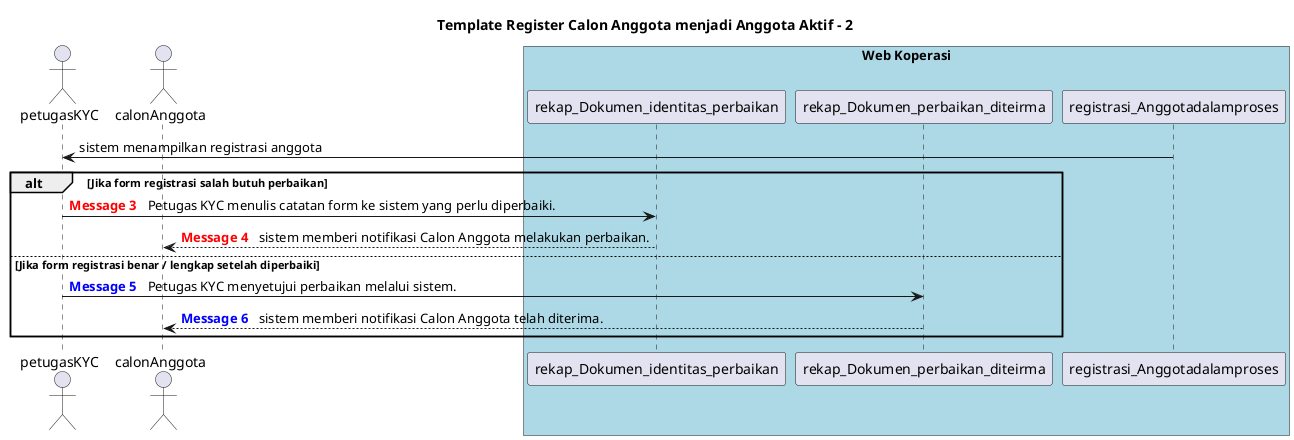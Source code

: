 @startuml register2
title Template Register Calon Anggota menjadi Anggota Aktif - 2

actor petugasKYC
actor calonAnggota

box "Web Koperasi" #LightBlue
participant rekap_Dokumen_identitas_perbaikan
participant rekap_Dokumen_perbaikan_diteirma
participant registrasi_Anggotadalamproses
end box


registrasi_Anggotadalamproses -> petugasKYC : sistem menampilkan registrasi anggota

' Jika form registrasi anggota dalam proses pengisian tidak lengkap, 
alt Jika form registrasi salah butuh perbaikan
    autonumber 3 "<b>[000]"
    autonumber resume "<font color=red><b>Message 0  "
    ' maka petugas KYC memberi notifikasi rekap dokumen identitas perbaikan ke calon anggota.
    petugasKYC -> rekap_Dokumen_identitas_perbaikan: Petugas KYC menulis catatan form ke sistem yang perlu diperbaiki.
    rekap_Dokumen_identitas_perbaikan --> calonAnggota: sistem memberi notifikasi Calon Anggota melakukan perbaikan. 
    autonumber stop

' Jika form registrasi anggota dalam proses pengisian lengkap, 
else Jika form registrasi benar / lengkap setelah diperbaiki
   autonumber 5 "<b>[000]"
   autonumber resume "<font color=blue><b>Message 0  "
   ' maka petugas KYC memberi notifikasi rekap dokumen perbaikan diterima ke calon anggota.
   petugasKYC -> rekap_Dokumen_perbaikan_diteirma: Petugas KYC menyetujui perbaikan melalui sistem.
   rekap_Dokumen_perbaikan_diteirma --> calonAnggota: sistem memberi notifikasi Calon Anggota telah diterima.
   autonumber stop
end 
@enduml